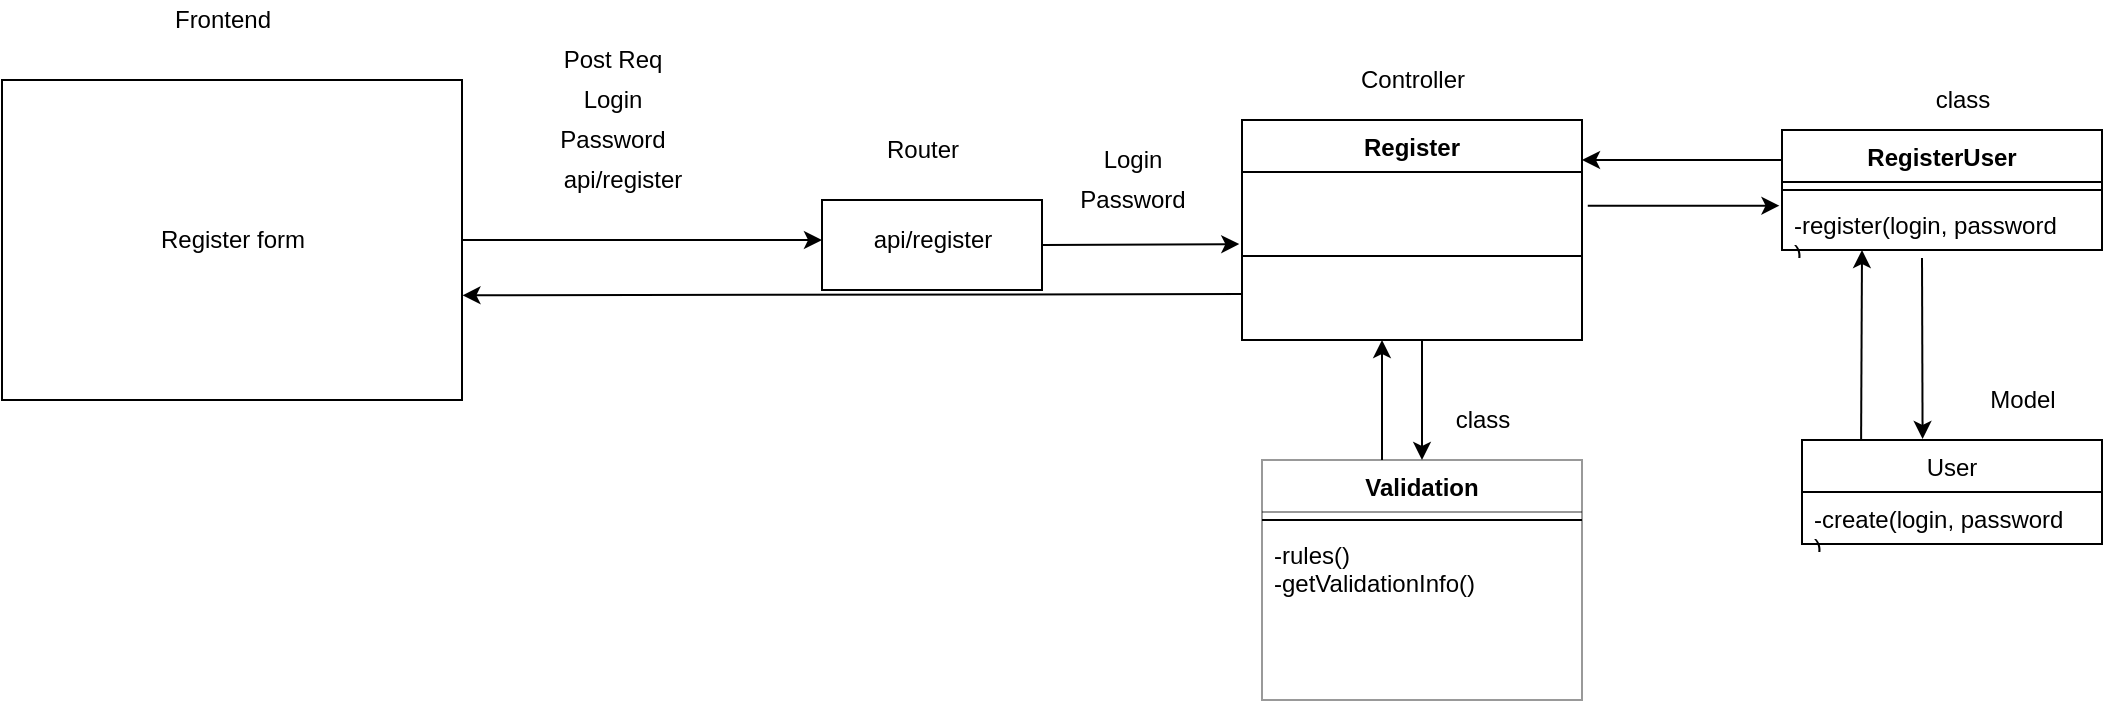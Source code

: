 <mxfile version="14.6.13" type="device"><diagram id="PjGMY55EKZgVZpcpzADu" name="Страница 1"><mxGraphModel dx="1129" dy="688" grid="1" gridSize="10" guides="1" tooltips="1" connect="1" arrows="1" fold="1" page="1" pageScale="1" pageWidth="3300" pageHeight="2339" math="0" shadow="0"><root><mxCell id="0"/><mxCell id="1" parent="0"/><mxCell id="TVrP2FLNdfKw3ClFfWGJ-1" value="Register form" style="html=1;" parent="1" vertex="1"><mxGeometry x="80" y="160" width="230" height="160" as="geometry"/></mxCell><mxCell id="TVrP2FLNdfKw3ClFfWGJ-2" value="" style="endArrow=classic;html=1;exitX=1;exitY=0.5;exitDx=0;exitDy=0;" parent="1" source="TVrP2FLNdfKw3ClFfWGJ-1" edge="1"><mxGeometry width="50" height="50" relative="1" as="geometry"><mxPoint x="500" y="330" as="sourcePoint"/><mxPoint x="490" y="240" as="targetPoint"/></mxGeometry></mxCell><mxCell id="TVrP2FLNdfKw3ClFfWGJ-3" value="Login" style="text;html=1;align=center;verticalAlign=middle;resizable=0;points=[];autosize=1;" parent="1" vertex="1"><mxGeometry x="365" y="160" width="40" height="20" as="geometry"/></mxCell><mxCell id="TVrP2FLNdfKw3ClFfWGJ-4" value="Password" style="text;html=1;align=center;verticalAlign=middle;resizable=0;points=[];autosize=1;" parent="1" vertex="1"><mxGeometry x="350" y="180" width="70" height="20" as="geometry"/></mxCell><mxCell id="TVrP2FLNdfKw3ClFfWGJ-5" value="Frontend" style="text;html=1;align=center;verticalAlign=middle;resizable=0;points=[];autosize=1;" parent="1" vertex="1"><mxGeometry x="160" y="120" width="60" height="20" as="geometry"/></mxCell><mxCell id="TVrP2FLNdfKw3ClFfWGJ-8" value="" style="html=1;" parent="1" vertex="1"><mxGeometry x="490" y="220" width="110" height="45" as="geometry"/></mxCell><mxCell id="TVrP2FLNdfKw3ClFfWGJ-9" value="Router" style="text;html=1;align=center;verticalAlign=middle;resizable=0;points=[];autosize=1;" parent="1" vertex="1"><mxGeometry x="515" y="185" width="50" height="20" as="geometry"/></mxCell><mxCell id="TVrP2FLNdfKw3ClFfWGJ-10" value="Register" style="swimlane;fontStyle=1;align=center;verticalAlign=top;childLayout=stackLayout;horizontal=1;startSize=26;horizontalStack=0;resizeParent=1;resizeParentMax=0;resizeLast=0;collapsible=1;marginBottom=0;" parent="1" vertex="1"><mxGeometry x="700" y="180" width="170" height="110" as="geometry"/></mxCell><mxCell id="TVrP2FLNdfKw3ClFfWGJ-12" value="" style="line;strokeWidth=1;fillColor=none;align=left;verticalAlign=middle;spacingTop=-1;spacingLeft=3;spacingRight=3;rotatable=0;labelPosition=right;points=[];portConstraint=eastwest;" parent="TVrP2FLNdfKw3ClFfWGJ-10" vertex="1"><mxGeometry y="26" width="170" height="84" as="geometry"/></mxCell><mxCell id="TVrP2FLNdfKw3ClFfWGJ-14" value="Controller" style="text;html=1;align=center;verticalAlign=middle;resizable=0;points=[];autosize=1;" parent="1" vertex="1"><mxGeometry x="750" y="150" width="70" height="20" as="geometry"/></mxCell><mxCell id="TVrP2FLNdfKw3ClFfWGJ-30" value="User" style="swimlane;fontStyle=0;childLayout=stackLayout;horizontal=1;startSize=26;fillColor=none;horizontalStack=0;resizeParent=1;resizeParentMax=0;resizeLast=0;collapsible=1;marginBottom=0;" parent="1" vertex="1"><mxGeometry x="980" y="340" width="150" height="52" as="geometry"/></mxCell><mxCell id="TVrP2FLNdfKw3ClFfWGJ-31" value="-create(login, password&#10;)" style="text;strokeColor=none;fillColor=none;align=left;verticalAlign=top;spacingLeft=4;spacingRight=4;overflow=hidden;rotatable=0;points=[[0,0.5],[1,0.5]];portConstraint=eastwest;" parent="TVrP2FLNdfKw3ClFfWGJ-30" vertex="1"><mxGeometry y="26" width="150" height="26" as="geometry"/></mxCell><mxCell id="TVrP2FLNdfKw3ClFfWGJ-37" value="RegisterUser" style="swimlane;fontStyle=1;align=center;verticalAlign=top;childLayout=stackLayout;horizontal=1;startSize=26;horizontalStack=0;resizeParent=1;resizeParentMax=0;resizeLast=0;collapsible=1;marginBottom=0;" parent="1" vertex="1"><mxGeometry x="970" y="185" width="160" height="60" as="geometry"/></mxCell><mxCell id="TVrP2FLNdfKw3ClFfWGJ-39" value="" style="line;strokeWidth=1;fillColor=none;align=left;verticalAlign=middle;spacingTop=-1;spacingLeft=3;spacingRight=3;rotatable=0;labelPosition=right;points=[];portConstraint=eastwest;" parent="TVrP2FLNdfKw3ClFfWGJ-37" vertex="1"><mxGeometry y="26" width="160" height="8" as="geometry"/></mxCell><mxCell id="TVrP2FLNdfKw3ClFfWGJ-40" value="-register(login, password&#10;)" style="text;strokeColor=none;fillColor=none;align=left;verticalAlign=top;spacingLeft=4;spacingRight=4;overflow=hidden;rotatable=0;points=[[0,0.5],[1,0.5]];portConstraint=eastwest;" parent="TVrP2FLNdfKw3ClFfWGJ-37" vertex="1"><mxGeometry y="34" width="160" height="26" as="geometry"/></mxCell><mxCell id="TVrP2FLNdfKw3ClFfWGJ-41" value="class" style="text;html=1;align=center;verticalAlign=middle;resizable=0;points=[];autosize=1;" parent="1" vertex="1"><mxGeometry x="1040" y="160" width="40" height="20" as="geometry"/></mxCell><mxCell id="TVrP2FLNdfKw3ClFfWGJ-42" value="" style="endArrow=classic;html=1;entryX=-0.008;entryY=0.147;entryDx=0;entryDy=0;entryPerimeter=0;exitX=1.017;exitY=0.103;exitDx=0;exitDy=0;exitPerimeter=0;" parent="1" target="TVrP2FLNdfKw3ClFfWGJ-40" edge="1"><mxGeometry width="50" height="50" relative="1" as="geometry"><mxPoint x="872.89" y="222.858" as="sourcePoint"/><mxPoint x="920" y="270" as="targetPoint"/></mxGeometry></mxCell><mxCell id="TVrP2FLNdfKw3ClFfWGJ-43" value="Model" style="text;html=1;align=center;verticalAlign=middle;resizable=0;points=[];autosize=1;" parent="1" vertex="1"><mxGeometry x="1065" y="310" width="50" height="20" as="geometry"/></mxCell><mxCell id="TVrP2FLNdfKw3ClFfWGJ-44" value="" style="endArrow=classic;html=1;entryX=0.402;entryY=-0.01;entryDx=0;entryDy=0;entryPerimeter=0;" parent="1" target="TVrP2FLNdfKw3ClFfWGJ-30" edge="1"><mxGeometry width="50" height="50" relative="1" as="geometry"><mxPoint x="1040" y="249" as="sourcePoint"/><mxPoint x="920" y="300" as="targetPoint"/></mxGeometry></mxCell><mxCell id="TVrP2FLNdfKw3ClFfWGJ-45" value="" style="endArrow=classic;html=1;exitX=0.197;exitY=-0.005;exitDx=0;exitDy=0;exitPerimeter=0;entryX=0.25;entryY=1;entryDx=0;entryDy=0;" parent="1" source="TVrP2FLNdfKw3ClFfWGJ-30" target="TVrP2FLNdfKw3ClFfWGJ-37" edge="1"><mxGeometry width="50" height="50" relative="1" as="geometry"><mxPoint x="1010" y="330" as="sourcePoint"/><mxPoint x="1010" y="250" as="targetPoint"/></mxGeometry></mxCell><mxCell id="TVrP2FLNdfKw3ClFfWGJ-117" value="Post Req" style="text;html=1;align=center;verticalAlign=middle;resizable=0;points=[];autosize=1;" parent="1" vertex="1"><mxGeometry x="355" y="140" width="60" height="20" as="geometry"/></mxCell><mxCell id="TVrP2FLNdfKw3ClFfWGJ-118" value="api/register" style="text;html=1;align=center;verticalAlign=middle;resizable=0;points=[];autosize=1;" parent="1" vertex="1"><mxGeometry x="510" y="230" width="70" height="20" as="geometry"/></mxCell><mxCell id="TVrP2FLNdfKw3ClFfWGJ-121" value="api/register" style="text;html=1;align=center;verticalAlign=middle;resizable=0;points=[];autosize=1;" parent="1" vertex="1"><mxGeometry x="355" y="200" width="70" height="20" as="geometry"/></mxCell><mxCell id="TVrP2FLNdfKw3ClFfWGJ-132" value="" style="endArrow=classic;html=1;entryX=-0.008;entryY=0.326;entryDx=0;entryDy=0;entryPerimeter=0;exitX=1;exitY=0.5;exitDx=0;exitDy=0;" parent="1" source="TVrP2FLNdfKw3ClFfWGJ-8" edge="1"><mxGeometry width="50" height="50" relative="1" as="geometry"><mxPoint x="580" y="320" as="sourcePoint"/><mxPoint x="698.64" y="242.036" as="targetPoint"/></mxGeometry></mxCell><mxCell id="TVrP2FLNdfKw3ClFfWGJ-133" value="Validation" style="swimlane;fontStyle=1;align=center;verticalAlign=top;childLayout=stackLayout;horizontal=1;startSize=26;horizontalStack=0;resizeParent=1;resizeParentMax=0;resizeLast=0;collapsible=1;marginBottom=0;opacity=40;" parent="1" vertex="1"><mxGeometry x="710" y="350" width="160" height="120" as="geometry"/></mxCell><mxCell id="TVrP2FLNdfKw3ClFfWGJ-135" value="" style="line;strokeWidth=1;fillColor=none;align=left;verticalAlign=middle;spacingTop=-1;spacingLeft=3;spacingRight=3;rotatable=0;labelPosition=right;points=[];portConstraint=eastwest;" parent="TVrP2FLNdfKw3ClFfWGJ-133" vertex="1"><mxGeometry y="26" width="160" height="8" as="geometry"/></mxCell><mxCell id="TVrP2FLNdfKw3ClFfWGJ-136" value="-rules()&#10;-getValidationInfo()" style="text;strokeColor=none;fillColor=none;align=left;verticalAlign=top;spacingLeft=4;spacingRight=4;overflow=hidden;rotatable=0;points=[[0,0.5],[1,0.5]];portConstraint=eastwest;" parent="TVrP2FLNdfKw3ClFfWGJ-133" vertex="1"><mxGeometry y="34" width="160" height="86" as="geometry"/></mxCell><mxCell id="TVrP2FLNdfKw3ClFfWGJ-137" value="" style="endArrow=classic;html=1;entryX=0.5;entryY=0;entryDx=0;entryDy=0;" parent="1" target="TVrP2FLNdfKw3ClFfWGJ-133" edge="1"><mxGeometry width="50" height="50" relative="1" as="geometry"><mxPoint x="790" y="290" as="sourcePoint"/><mxPoint x="720" y="300" as="targetPoint"/></mxGeometry></mxCell><mxCell id="TVrP2FLNdfKw3ClFfWGJ-138" value="" style="endArrow=classic;html=1;exitX=0.375;exitY=0;exitDx=0;exitDy=0;exitPerimeter=0;" parent="1" source="TVrP2FLNdfKw3ClFfWGJ-133" edge="1"><mxGeometry width="50" height="50" relative="1" as="geometry"><mxPoint x="710" y="350" as="sourcePoint"/><mxPoint x="770" y="290" as="targetPoint"/></mxGeometry></mxCell><mxCell id="TVrP2FLNdfKw3ClFfWGJ-139" value="" style="endArrow=classic;html=1;exitX=0;exitY=0.25;exitDx=0;exitDy=0;" parent="1" source="TVrP2FLNdfKw3ClFfWGJ-37" edge="1"><mxGeometry width="50" height="50" relative="1" as="geometry"><mxPoint x="840" y="350" as="sourcePoint"/><mxPoint x="870" y="200" as="targetPoint"/></mxGeometry></mxCell><mxCell id="TVrP2FLNdfKw3ClFfWGJ-140" value="" style="endArrow=classic;html=1;entryX=1.001;entryY=0.673;entryDx=0;entryDy=0;entryPerimeter=0;" parent="1" target="TVrP2FLNdfKw3ClFfWGJ-1" edge="1"><mxGeometry width="50" height="50" relative="1" as="geometry"><mxPoint x="700" y="267" as="sourcePoint"/><mxPoint x="610" y="320" as="targetPoint"/></mxGeometry></mxCell><mxCell id="TVrP2FLNdfKw3ClFfWGJ-141" value="class" style="text;html=1;align=center;verticalAlign=middle;resizable=0;points=[];autosize=1;" parent="1" vertex="1"><mxGeometry x="800" y="320" width="40" height="20" as="geometry"/></mxCell><mxCell id="TVrP2FLNdfKw3ClFfWGJ-142" value="Login" style="text;html=1;align=center;verticalAlign=middle;resizable=0;points=[];autosize=1;" parent="1" vertex="1"><mxGeometry x="625" y="190" width="40" height="20" as="geometry"/></mxCell><mxCell id="TVrP2FLNdfKw3ClFfWGJ-143" value="Password" style="text;html=1;align=center;verticalAlign=middle;resizable=0;points=[];autosize=1;" parent="1" vertex="1"><mxGeometry x="610" y="210" width="70" height="20" as="geometry"/></mxCell></root></mxGraphModel></diagram></mxfile>